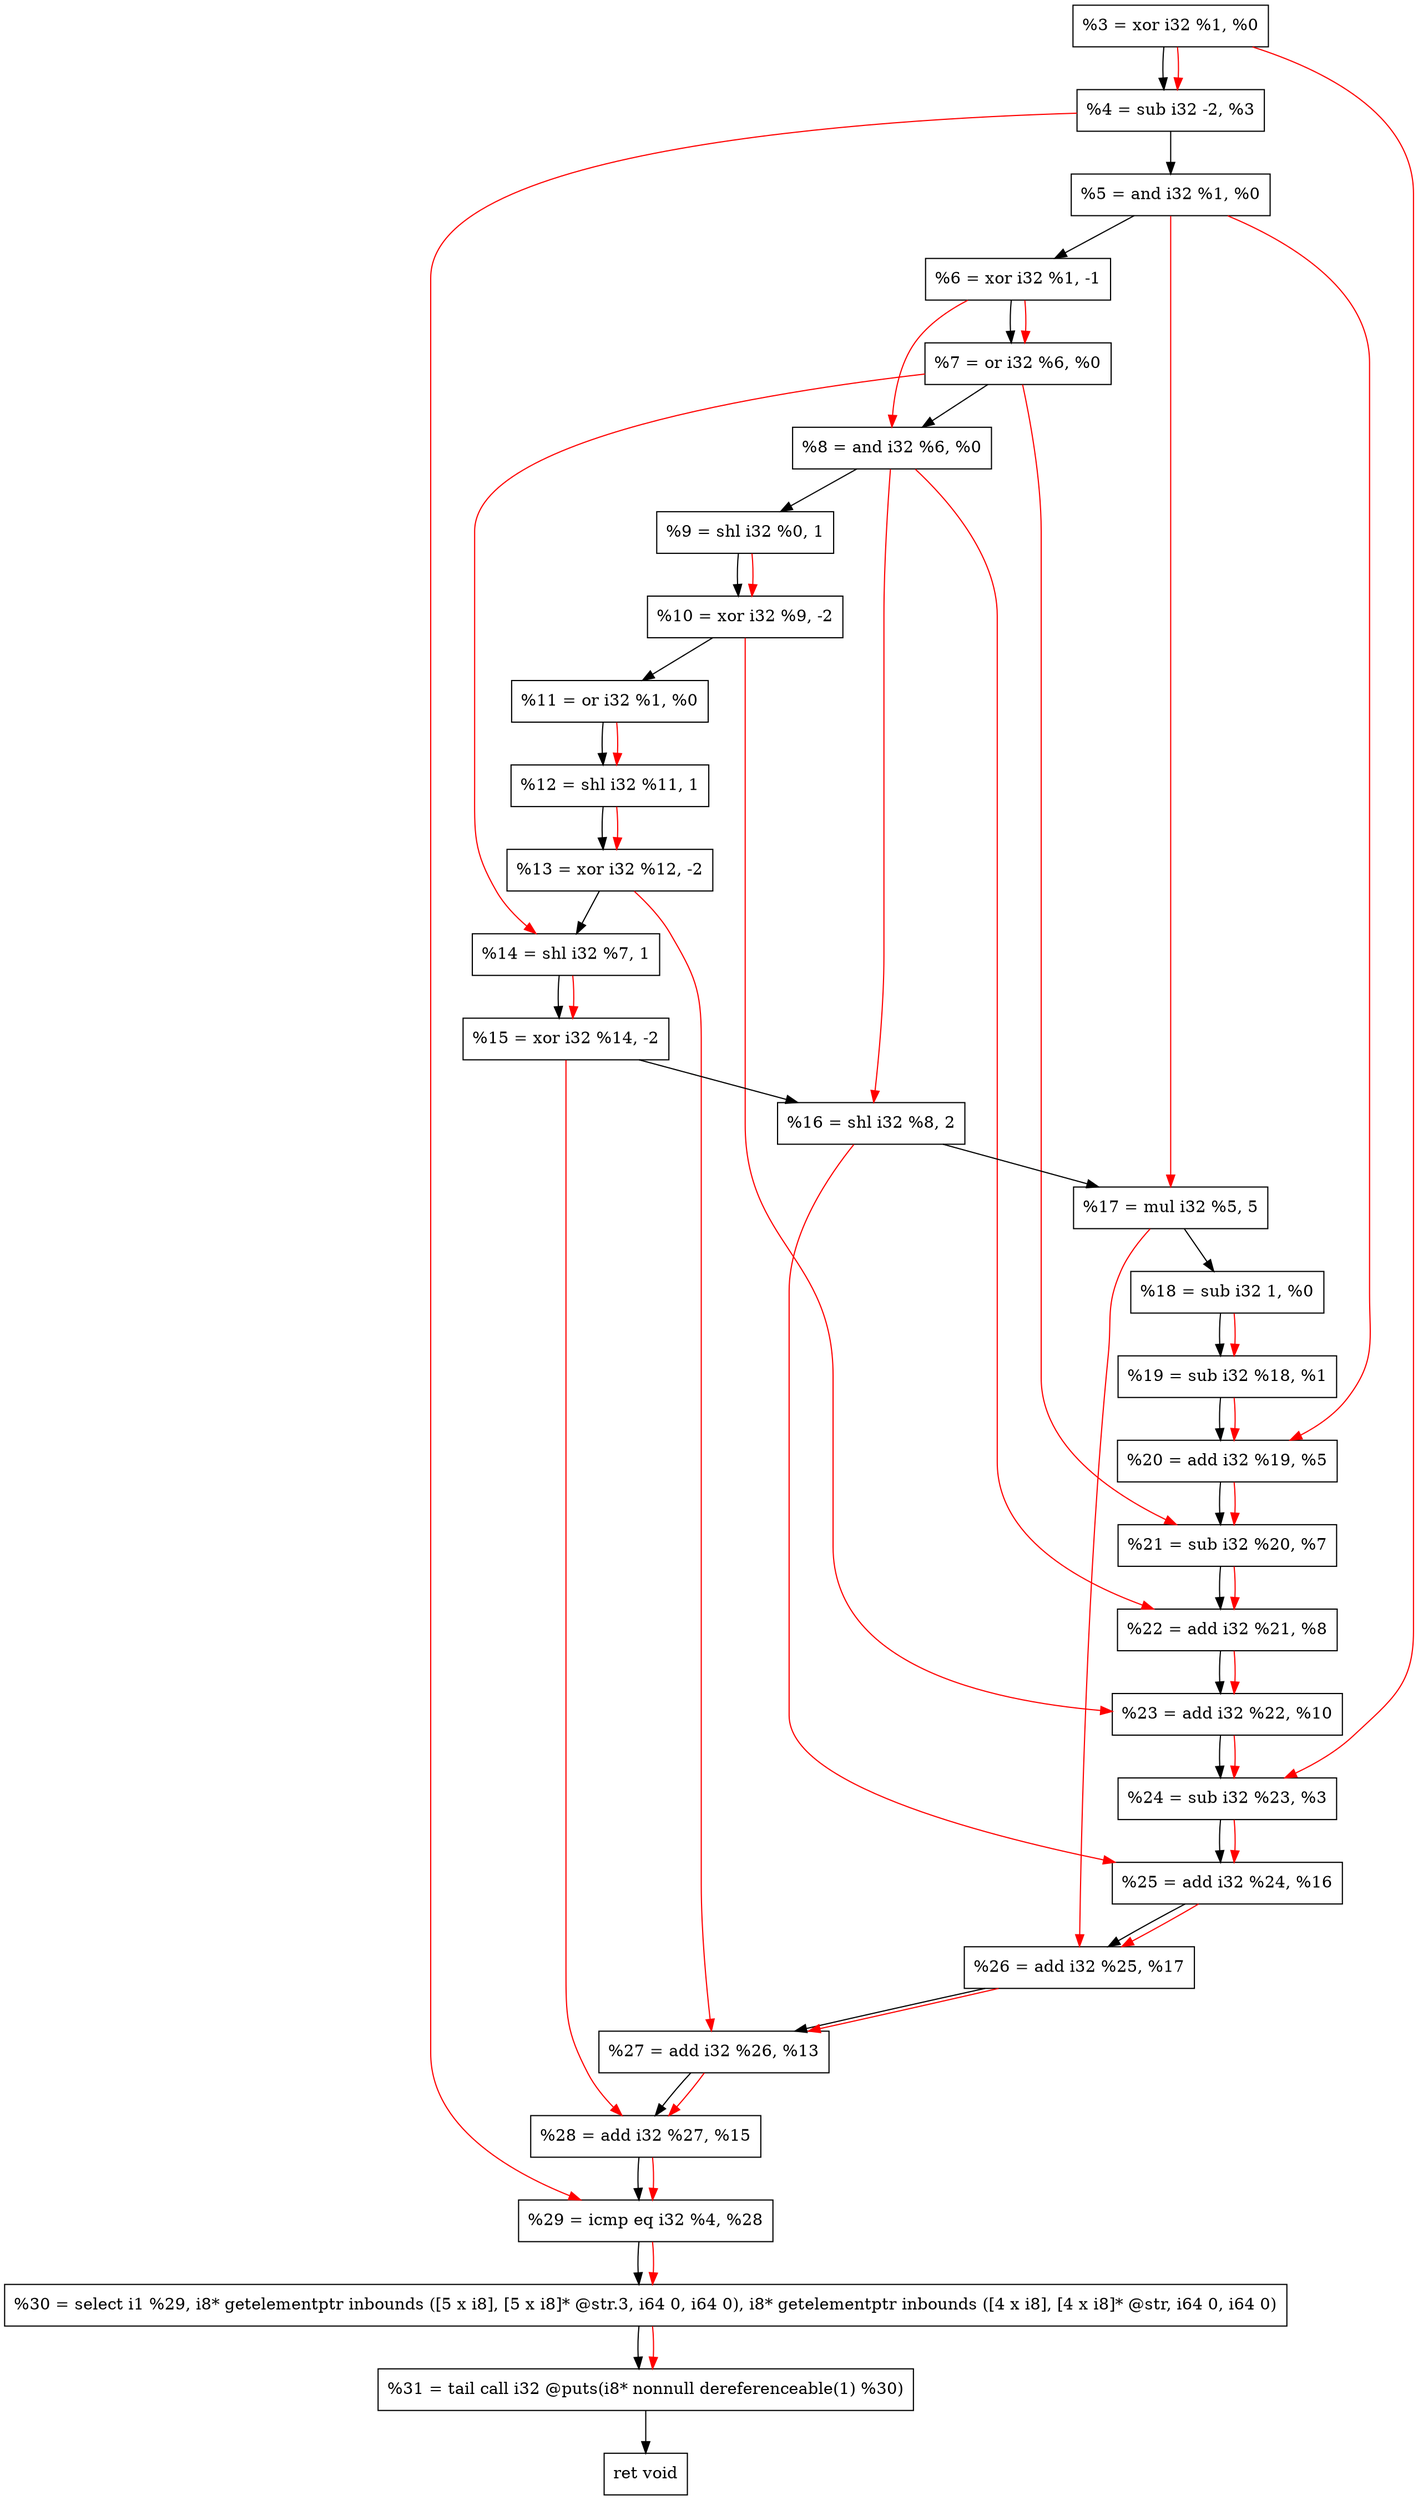 digraph "DFG for'crackme' function" {
	Node0xd225d0[shape=record, label="  %3 = xor i32 %1, %0"];
	Node0xd22c80[shape=record, label="  %4 = sub i32 -2, %3"];
	Node0xd22d40[shape=record, label="  %5 = and i32 %1, %0"];
	Node0xd22db0[shape=record, label="  %6 = xor i32 %1, -1"];
	Node0xd22e20[shape=record, label="  %7 = or i32 %6, %0"];
	Node0xd22e90[shape=record, label="  %8 = and i32 %6, %0"];
	Node0xd22f30[shape=record, label="  %9 = shl i32 %0, 1"];
	Node0xd22fa0[shape=record, label="  %10 = xor i32 %9, -2"];
	Node0xd23010[shape=record, label="  %11 = or i32 %1, %0"];
	Node0xd23080[shape=record, label="  %12 = shl i32 %11, 1"];
	Node0xd230f0[shape=record, label="  %13 = xor i32 %12, -2"];
	Node0xd23160[shape=record, label="  %14 = shl i32 %7, 1"];
	Node0xd231d0[shape=record, label="  %15 = xor i32 %14, -2"];
	Node0xd23270[shape=record, label="  %16 = shl i32 %8, 2"];
	Node0xd23310[shape=record, label="  %17 = mul i32 %5, 5"];
	Node0xd23380[shape=record, label="  %18 = sub i32 1, %0"];
	Node0xd233f0[shape=record, label="  %19 = sub i32 %18, %1"];
	Node0xd23460[shape=record, label="  %20 = add i32 %19, %5"];
	Node0xd234d0[shape=record, label="  %21 = sub i32 %20, %7"];
	Node0xd23540[shape=record, label="  %22 = add i32 %21, %8"];
	Node0xd235b0[shape=record, label="  %23 = add i32 %22, %10"];
	Node0xd23620[shape=record, label="  %24 = sub i32 %23, %3"];
	Node0xd23690[shape=record, label="  %25 = add i32 %24, %16"];
	Node0xd23700[shape=record, label="  %26 = add i32 %25, %17"];
	Node0xd23770[shape=record, label="  %27 = add i32 %26, %13"];
	Node0xd237e0[shape=record, label="  %28 = add i32 %27, %15"];
	Node0xd23850[shape=record, label="  %29 = icmp eq i32 %4, %28"];
	Node0xcc3268[shape=record, label="  %30 = select i1 %29, i8* getelementptr inbounds ([5 x i8], [5 x i8]* @str.3, i64 0, i64 0), i8* getelementptr inbounds ([4 x i8], [4 x i8]* @str, i64 0, i64 0)"];
	Node0xd23cf0[shape=record, label="  %31 = tail call i32 @puts(i8* nonnull dereferenceable(1) %30)"];
	Node0xd23d40[shape=record, label="  ret void"];
	Node0xd225d0 -> Node0xd22c80;
	Node0xd22c80 -> Node0xd22d40;
	Node0xd22d40 -> Node0xd22db0;
	Node0xd22db0 -> Node0xd22e20;
	Node0xd22e20 -> Node0xd22e90;
	Node0xd22e90 -> Node0xd22f30;
	Node0xd22f30 -> Node0xd22fa0;
	Node0xd22fa0 -> Node0xd23010;
	Node0xd23010 -> Node0xd23080;
	Node0xd23080 -> Node0xd230f0;
	Node0xd230f0 -> Node0xd23160;
	Node0xd23160 -> Node0xd231d0;
	Node0xd231d0 -> Node0xd23270;
	Node0xd23270 -> Node0xd23310;
	Node0xd23310 -> Node0xd23380;
	Node0xd23380 -> Node0xd233f0;
	Node0xd233f0 -> Node0xd23460;
	Node0xd23460 -> Node0xd234d0;
	Node0xd234d0 -> Node0xd23540;
	Node0xd23540 -> Node0xd235b0;
	Node0xd235b0 -> Node0xd23620;
	Node0xd23620 -> Node0xd23690;
	Node0xd23690 -> Node0xd23700;
	Node0xd23700 -> Node0xd23770;
	Node0xd23770 -> Node0xd237e0;
	Node0xd237e0 -> Node0xd23850;
	Node0xd23850 -> Node0xcc3268;
	Node0xcc3268 -> Node0xd23cf0;
	Node0xd23cf0 -> Node0xd23d40;
edge [color=red]
	Node0xd225d0 -> Node0xd22c80;
	Node0xd22db0 -> Node0xd22e20;
	Node0xd22db0 -> Node0xd22e90;
	Node0xd22f30 -> Node0xd22fa0;
	Node0xd23010 -> Node0xd23080;
	Node0xd23080 -> Node0xd230f0;
	Node0xd22e20 -> Node0xd23160;
	Node0xd23160 -> Node0xd231d0;
	Node0xd22e90 -> Node0xd23270;
	Node0xd22d40 -> Node0xd23310;
	Node0xd23380 -> Node0xd233f0;
	Node0xd233f0 -> Node0xd23460;
	Node0xd22d40 -> Node0xd23460;
	Node0xd23460 -> Node0xd234d0;
	Node0xd22e20 -> Node0xd234d0;
	Node0xd234d0 -> Node0xd23540;
	Node0xd22e90 -> Node0xd23540;
	Node0xd23540 -> Node0xd235b0;
	Node0xd22fa0 -> Node0xd235b0;
	Node0xd235b0 -> Node0xd23620;
	Node0xd225d0 -> Node0xd23620;
	Node0xd23620 -> Node0xd23690;
	Node0xd23270 -> Node0xd23690;
	Node0xd23690 -> Node0xd23700;
	Node0xd23310 -> Node0xd23700;
	Node0xd23700 -> Node0xd23770;
	Node0xd230f0 -> Node0xd23770;
	Node0xd23770 -> Node0xd237e0;
	Node0xd231d0 -> Node0xd237e0;
	Node0xd22c80 -> Node0xd23850;
	Node0xd237e0 -> Node0xd23850;
	Node0xd23850 -> Node0xcc3268;
	Node0xcc3268 -> Node0xd23cf0;
}
